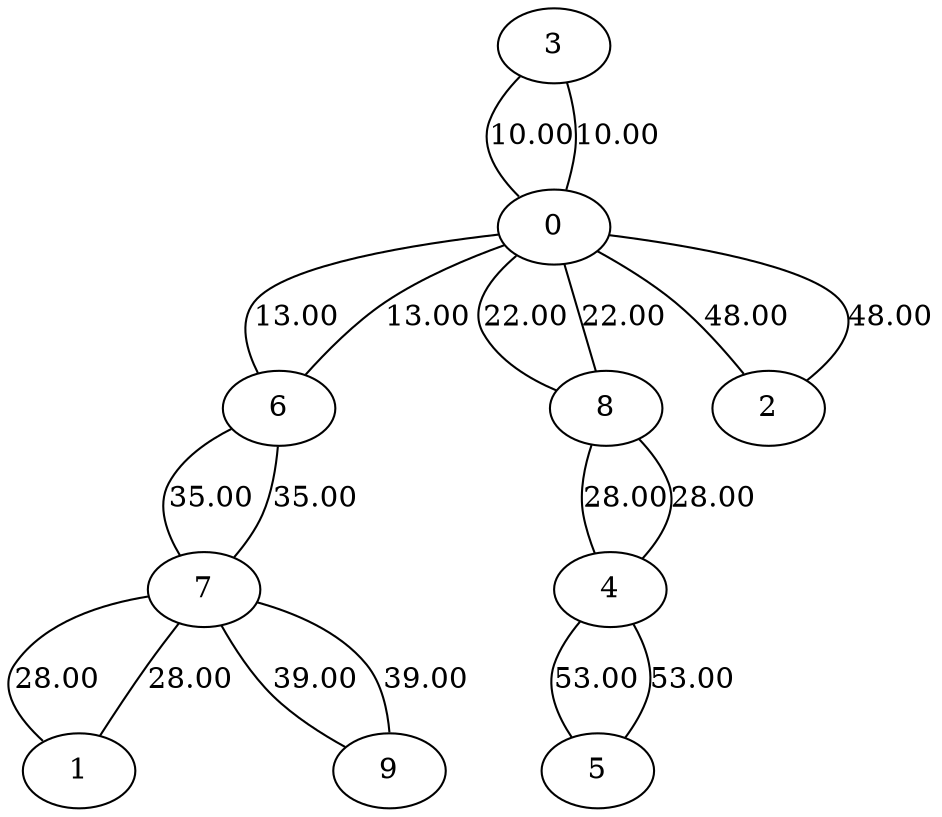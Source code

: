 graph sample {
3 -- 0 [label=10.00];
0 -- 3 [label=10.00];
6 -- 0 [label=13.00];
0 -- 6 [label=13.00];
8 -- 0 [label=22.00];
0 -- 8 [label=22.00];
8 -- 4 [label=28.00];
4 -- 8 [label=28.00];
7 -- 1 [label=28.00];
1 -- 7 [label=28.00];
7 -- 6 [label=35.00];
6 -- 7 [label=35.00];
9 -- 7 [label=39.00];
7 -- 9 [label=39.00];
2 -- 0 [label=48.00];
0 -- 2 [label=48.00];
5 -- 4 [label=53.00];
4 -- 5 [label=53.00];
}